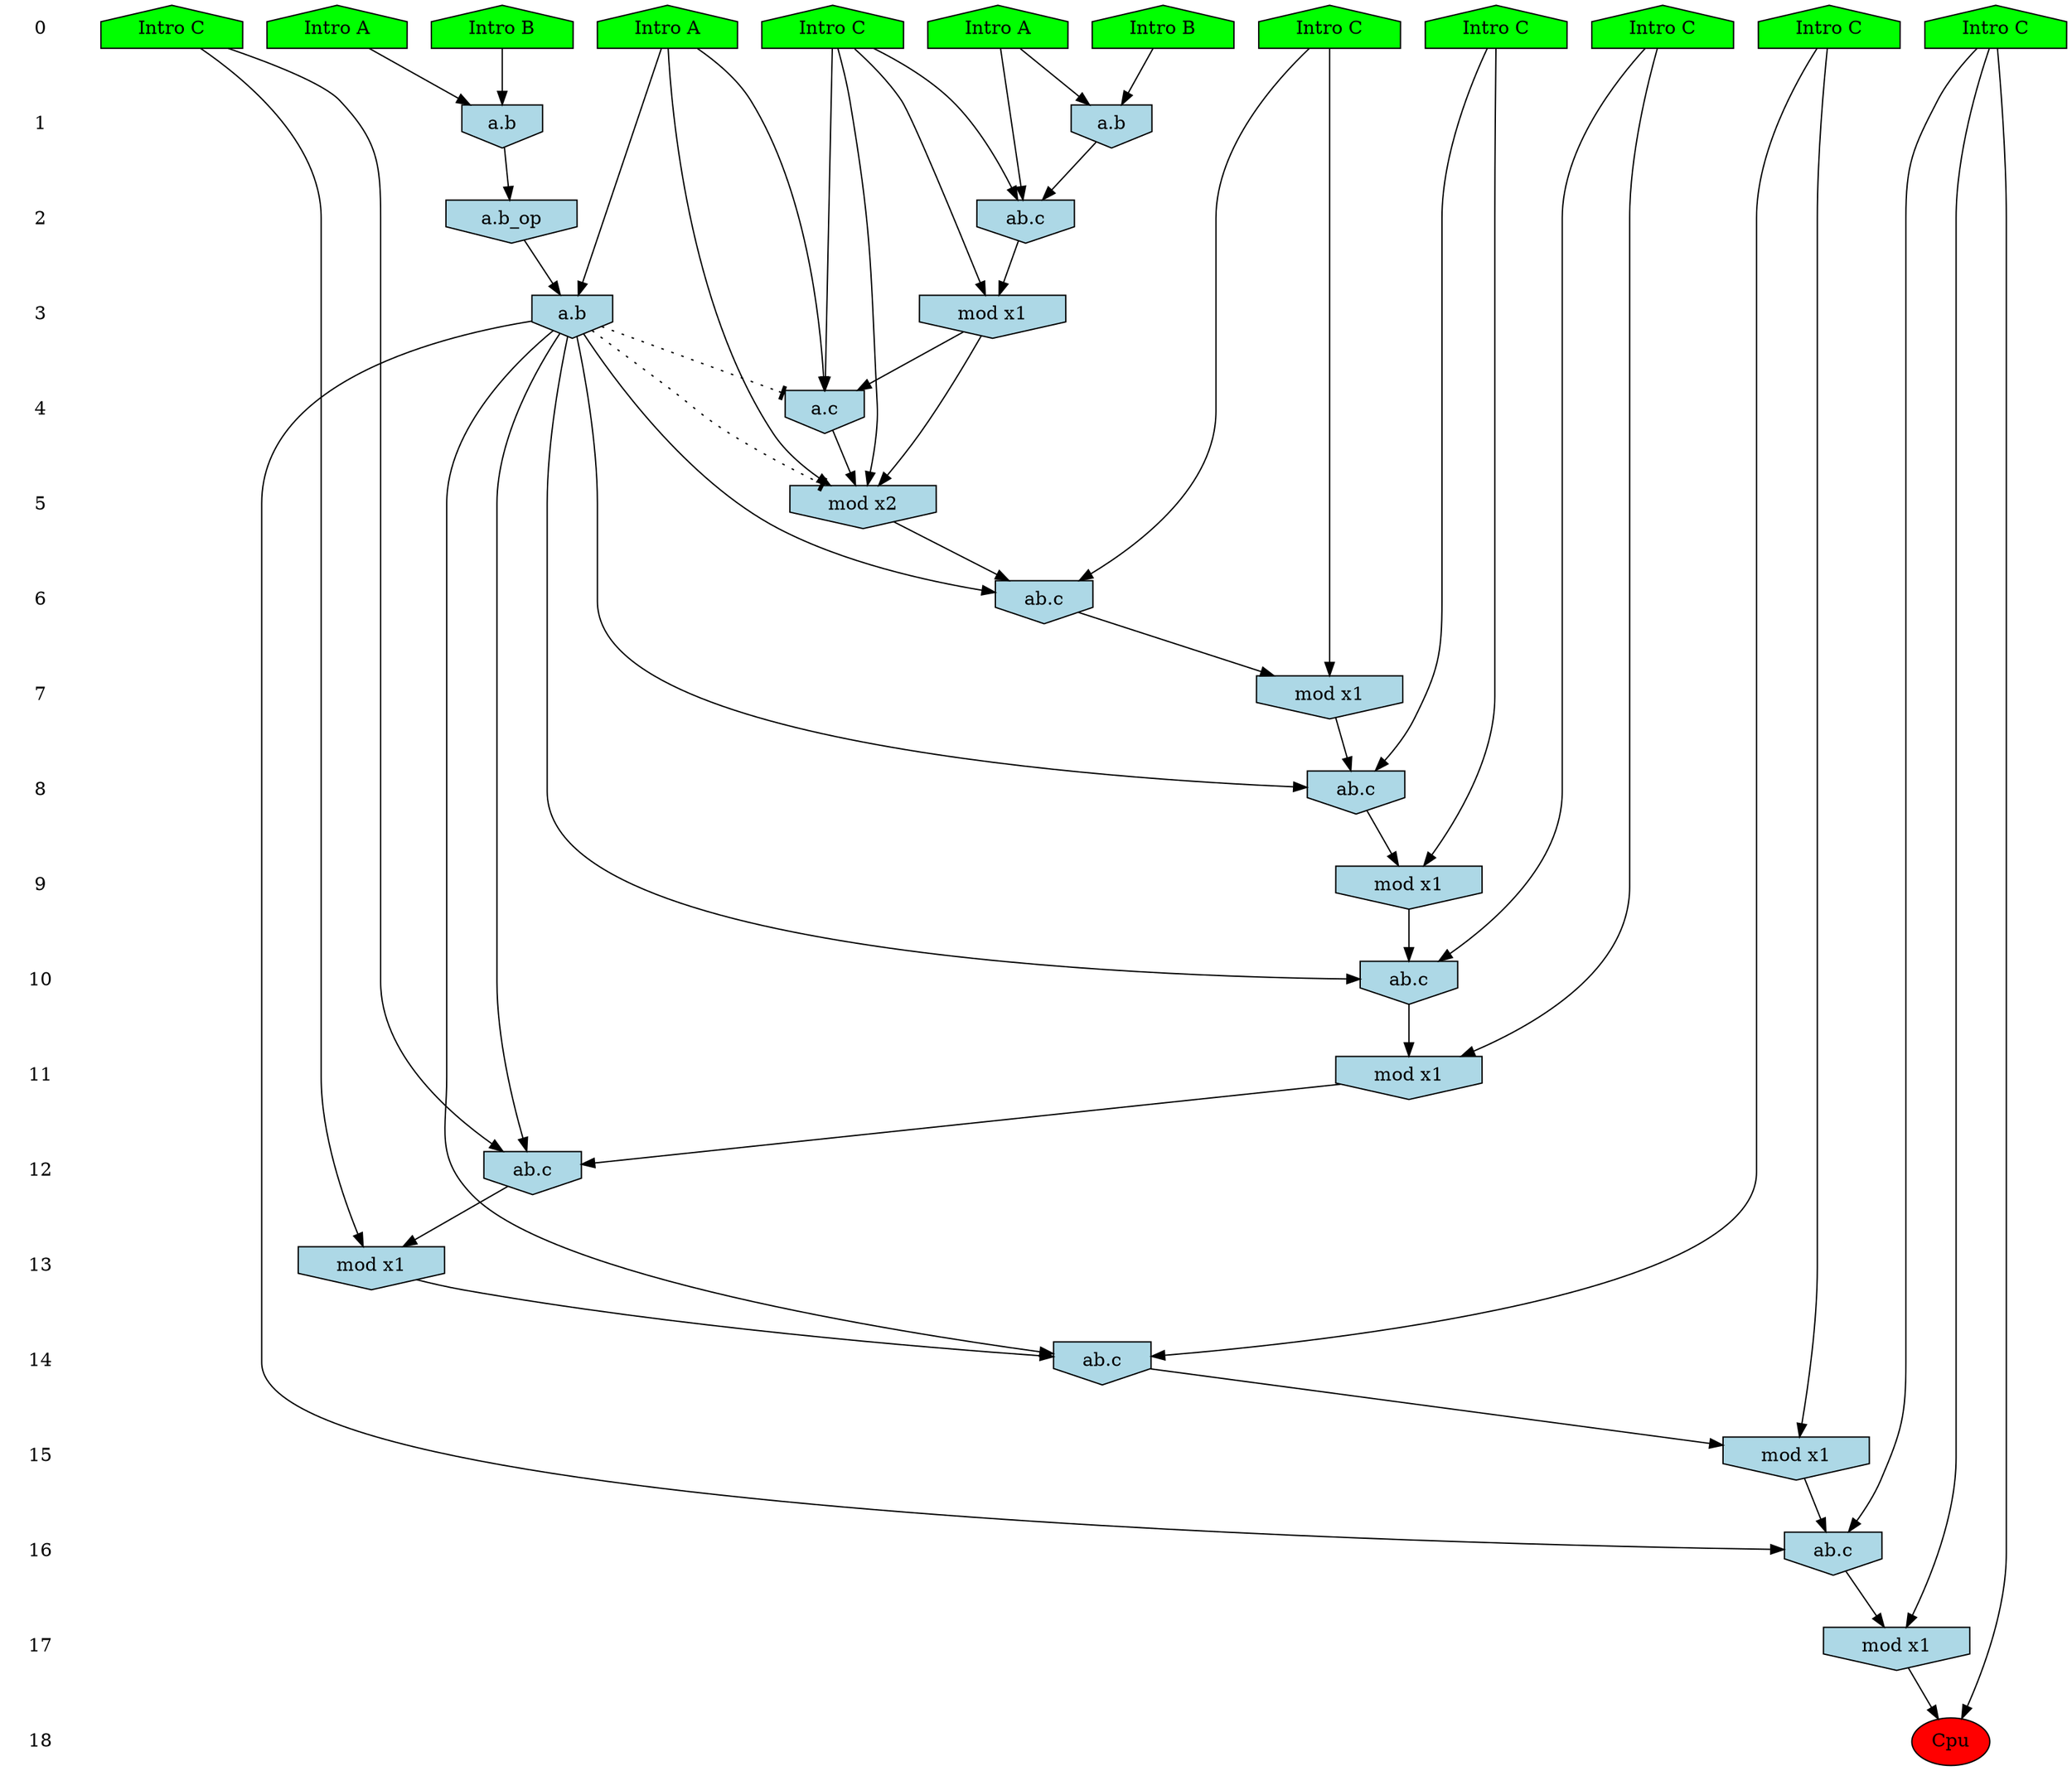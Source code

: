 /* Compression of 2 causal flows obtained in average at 1.758647E+01 t.u */
/* Compressed causal flows were: [2343;3864] */
digraph G{
 ranksep=.5 ; 
{ rank = same ; "0" [shape=plaintext] ; node_1 [label ="Intro A", shape=house, style=filled, fillcolor=green] ;
node_2 [label ="Intro B", shape=house, style=filled, fillcolor=green] ;
node_3 [label ="Intro B", shape=house, style=filled, fillcolor=green] ;
node_4 [label ="Intro A", shape=house, style=filled, fillcolor=green] ;
node_5 [label ="Intro A", shape=house, style=filled, fillcolor=green] ;
node_6 [label ="Intro C", shape=house, style=filled, fillcolor=green] ;
node_7 [label ="Intro C", shape=house, style=filled, fillcolor=green] ;
node_8 [label ="Intro C", shape=house, style=filled, fillcolor=green] ;
node_9 [label ="Intro C", shape=house, style=filled, fillcolor=green] ;
node_10 [label ="Intro C", shape=house, style=filled, fillcolor=green] ;
node_11 [label ="Intro C", shape=house, style=filled, fillcolor=green] ;
node_12 [label ="Intro C", shape=house, style=filled, fillcolor=green] ;
}
{ rank = same ; "1" [shape=plaintext] ; node_13 [label="a.b", shape=invhouse, style=filled, fillcolor = lightblue] ;
node_15 [label="a.b", shape=invhouse, style=filled, fillcolor = lightblue] ;
}
{ rank = same ; "2" [shape=plaintext] ; node_14 [label="a.b_op", shape=invhouse, style=filled, fillcolor = lightblue] ;
node_16 [label="ab.c", shape=invhouse, style=filled, fillcolor = lightblue] ;
}
{ rank = same ; "3" [shape=plaintext] ; node_17 [label="mod x1", shape=invhouse, style=filled, fillcolor = lightblue] ;
node_20 [label="a.b", shape=invhouse, style=filled, fillcolor = lightblue] ;
}
{ rank = same ; "4" [shape=plaintext] ; node_18 [label="a.c", shape=invhouse, style=filled, fillcolor = lightblue] ;
}
{ rank = same ; "5" [shape=plaintext] ; node_19 [label="mod x2", shape=invhouse, style=filled, fillcolor = lightblue] ;
}
{ rank = same ; "6" [shape=plaintext] ; node_21 [label="ab.c", shape=invhouse, style=filled, fillcolor = lightblue] ;
}
{ rank = same ; "7" [shape=plaintext] ; node_22 [label="mod x1", shape=invhouse, style=filled, fillcolor = lightblue] ;
}
{ rank = same ; "8" [shape=plaintext] ; node_23 [label="ab.c", shape=invhouse, style=filled, fillcolor = lightblue] ;
}
{ rank = same ; "9" [shape=plaintext] ; node_24 [label="mod x1", shape=invhouse, style=filled, fillcolor = lightblue] ;
}
{ rank = same ; "10" [shape=plaintext] ; node_25 [label="ab.c", shape=invhouse, style=filled, fillcolor = lightblue] ;
}
{ rank = same ; "11" [shape=plaintext] ; node_26 [label="mod x1", shape=invhouse, style=filled, fillcolor = lightblue] ;
}
{ rank = same ; "12" [shape=plaintext] ; node_27 [label="ab.c", shape=invhouse, style=filled, fillcolor = lightblue] ;
}
{ rank = same ; "13" [shape=plaintext] ; node_28 [label="mod x1", shape=invhouse, style=filled, fillcolor = lightblue] ;
}
{ rank = same ; "14" [shape=plaintext] ; node_29 [label="ab.c", shape=invhouse, style=filled, fillcolor = lightblue] ;
}
{ rank = same ; "15" [shape=plaintext] ; node_30 [label="mod x1", shape=invhouse, style=filled, fillcolor = lightblue] ;
}
{ rank = same ; "16" [shape=plaintext] ; node_31 [label="ab.c", shape=invhouse, style=filled, fillcolor = lightblue] ;
}
{ rank = same ; "17" [shape=plaintext] ; node_32 [label="mod x1", shape=invhouse, style=filled, fillcolor = lightblue] ;
}
{ rank = same ; "18" [shape=plaintext] ; node_33 [label ="Cpu", style=filled, fillcolor=red] ;
}
"0" -> "1" [style="invis"]; 
"1" -> "2" [style="invis"]; 
"2" -> "3" [style="invis"]; 
"3" -> "4" [style="invis"]; 
"4" -> "5" [style="invis"]; 
"5" -> "6" [style="invis"]; 
"6" -> "7" [style="invis"]; 
"7" -> "8" [style="invis"]; 
"8" -> "9" [style="invis"]; 
"9" -> "10" [style="invis"]; 
"10" -> "11" [style="invis"]; 
"11" -> "12" [style="invis"]; 
"12" -> "13" [style="invis"]; 
"13" -> "14" [style="invis"]; 
"14" -> "15" [style="invis"]; 
"15" -> "16" [style="invis"]; 
"16" -> "17" [style="invis"]; 
"17" -> "18" [style="invis"]; 
node_2 -> node_13
node_4 -> node_13
node_13 -> node_14
node_1 -> node_15
node_3 -> node_15
node_1 -> node_16
node_12 -> node_16
node_15 -> node_16
node_12 -> node_17
node_16 -> node_17
node_5 -> node_18
node_12 -> node_18
node_17 -> node_18
node_5 -> node_19
node_12 -> node_19
node_17 -> node_19
node_18 -> node_19
node_5 -> node_20
node_14 -> node_20
node_9 -> node_21
node_19 -> node_21
node_20 -> node_21
node_9 -> node_22
node_21 -> node_22
node_10 -> node_23
node_20 -> node_23
node_22 -> node_23
node_10 -> node_24
node_23 -> node_24
node_7 -> node_25
node_20 -> node_25
node_24 -> node_25
node_7 -> node_26
node_25 -> node_26
node_8 -> node_27
node_20 -> node_27
node_26 -> node_27
node_8 -> node_28
node_27 -> node_28
node_11 -> node_29
node_20 -> node_29
node_28 -> node_29
node_11 -> node_30
node_29 -> node_30
node_6 -> node_31
node_20 -> node_31
node_30 -> node_31
node_6 -> node_32
node_31 -> node_32
node_6 -> node_33
node_32 -> node_33
node_20 -> node_19 [style=dotted, arrowhead = tee] 
node_20 -> node_18 [style=dotted, arrowhead = tee] 
}
/*
 Dot generation time: 0.000152
*/